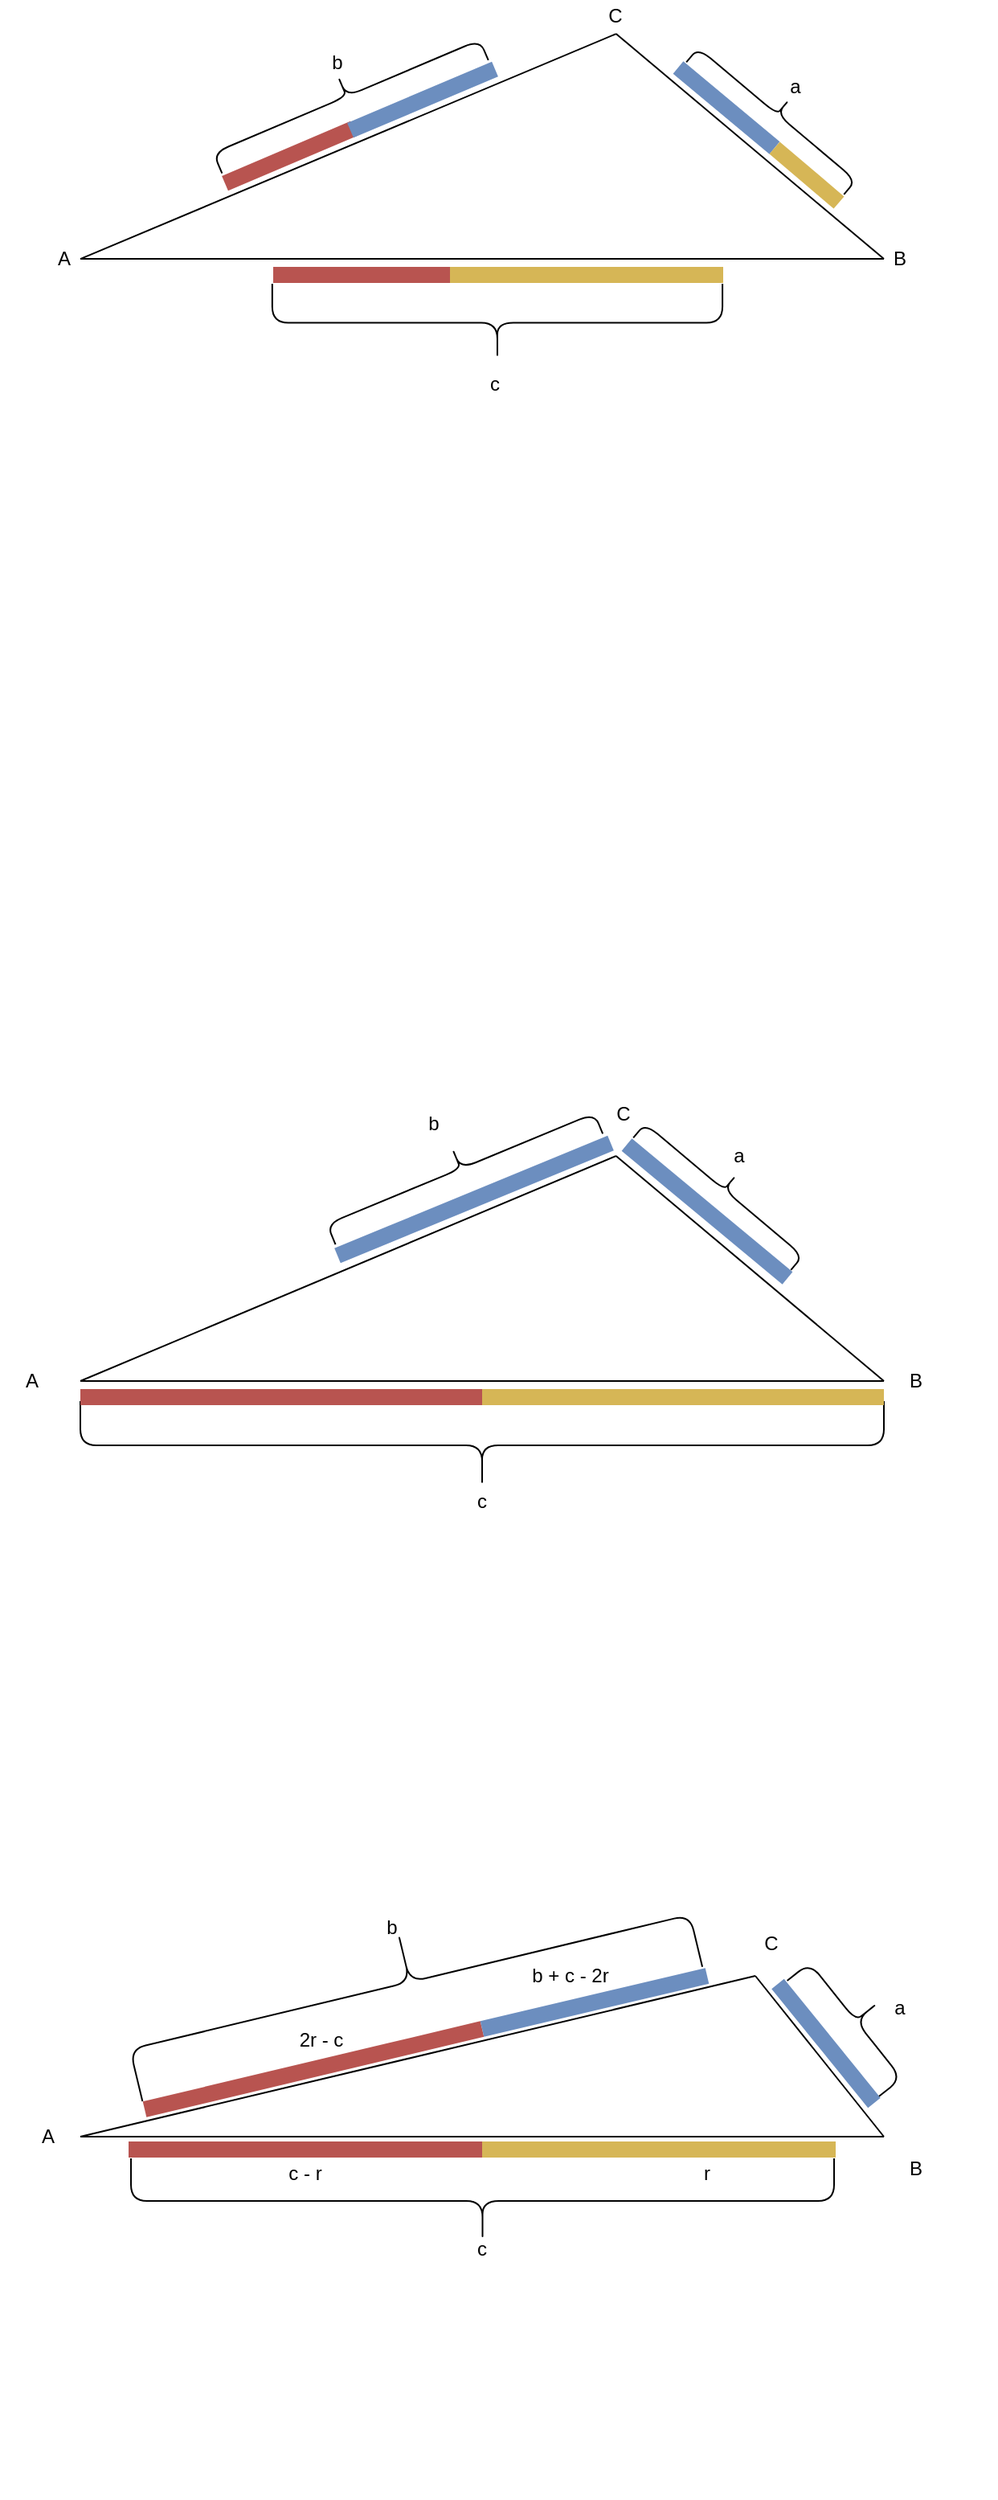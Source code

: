 <mxfile version="13.7.9" type="device"><diagram id="YYBCgSI3xNhpEssQL1d8" name="Page-1"><mxGraphModel dx="1024" dy="1761" grid="1" gridSize="10" guides="1" tooltips="1" connect="1" arrows="1" fold="1" page="1" pageScale="1" pageWidth="827" pageHeight="1169" math="0" shadow="0"><root><mxCell id="0"/><mxCell id="1" parent="0"/><mxCell id="w44dPJF037K8jaaFxGGI-51" value="" style="shape=curlyBracket;whiteSpace=wrap;html=1;rounded=1;rotation=76.5;" vertex="1" parent="1"><mxGeometry x="291.8" y="704.66" width="66.57" height="358.26" as="geometry"/></mxCell><mxCell id="w44dPJF037K8jaaFxGGI-50" value="" style="shape=curlyBracket;whiteSpace=wrap;html=1;rounded=1;rotation=-90;" vertex="1" parent="1"><mxGeometry x="343.75" y="801.25" width="53" height="437.5" as="geometry"/></mxCell><mxCell id="w44dPJF037K8jaaFxGGI-24" value="" style="shape=curlyBracket;whiteSpace=wrap;html=1;rounded=1;rotation=-90;" vertex="1" parent="1"><mxGeometry x="342.5" y="300" width="55" height="500" as="geometry"/></mxCell><mxCell id="w44dPJF037K8jaaFxGGI-6" value="" style="group" vertex="1" connectable="0" parent="1"><mxGeometry x="120" y="370" width="500" height="140" as="geometry"/></mxCell><mxCell id="w44dPJF037K8jaaFxGGI-2" value="" style="endArrow=none;html=1;" edge="1" parent="w44dPJF037K8jaaFxGGI-6"><mxGeometry width="54.348" height="46.667" as="geometry"><mxPoint y="140" as="sourcePoint"/><mxPoint x="333.333" as="targetPoint"/></mxGeometry></mxCell><mxCell id="w44dPJF037K8jaaFxGGI-3" value="" style="endArrow=none;html=1;" edge="1" parent="w44dPJF037K8jaaFxGGI-6"><mxGeometry width="54.348" height="46.667" as="geometry"><mxPoint y="140" as="sourcePoint"/><mxPoint x="500" y="140" as="targetPoint"/></mxGeometry></mxCell><mxCell id="w44dPJF037K8jaaFxGGI-4" value="" style="endArrow=none;html=1;" edge="1" parent="w44dPJF037K8jaaFxGGI-6"><mxGeometry width="54.348" height="46.667" as="geometry"><mxPoint x="333.333" as="sourcePoint"/><mxPoint x="500" y="140" as="targetPoint"/></mxGeometry></mxCell><mxCell id="w44dPJF037K8jaaFxGGI-11" value="" style="endArrow=none;html=1;fillColor=#dae8fc;strokeColor=#6c8ebf;gradientColor=#7ea6e0;strokeWidth=10;" edge="1" parent="w44dPJF037K8jaaFxGGI-6"><mxGeometry width="50" height="50" relative="1" as="geometry"><mxPoint x="160" y="62" as="sourcePoint"/><mxPoint x="330" y="-8" as="targetPoint"/></mxGeometry></mxCell><mxCell id="w44dPJF037K8jaaFxGGI-16" value="" style="endArrow=none;html=1;fillColor=#dae8fc;strokeColor=#6c8ebf;strokeWidth=10;" edge="1" parent="w44dPJF037K8jaaFxGGI-6"><mxGeometry width="50" height="50" relative="1" as="geometry"><mxPoint x="340" y="-7" as="sourcePoint"/><mxPoint x="440" y="76" as="targetPoint"/></mxGeometry></mxCell><mxCell id="w44dPJF037K8jaaFxGGI-54" value="" style="shape=curlyBracket;whiteSpace=wrap;html=1;rounded=1;rotation=130;" vertex="1" parent="w44dPJF037K8jaaFxGGI-6"><mxGeometry x="389" y="-43" width="23" height="128" as="geometry"/></mxCell><mxCell id="w44dPJF037K8jaaFxGGI-9" value="" style="endArrow=none;html=1;fillColor=#f8cecc;strokeColor=#b85450;gradientColor=#ea6b66;strokeWidth=10;" edge="1" parent="1"><mxGeometry width="50" height="50" relative="1" as="geometry"><mxPoint x="120" y="520" as="sourcePoint"/><mxPoint x="370" y="520" as="targetPoint"/></mxGeometry></mxCell><mxCell id="w44dPJF037K8jaaFxGGI-10" value="" style="endArrow=none;html=1;fillColor=#fff2cc;strokeColor=#d6b656;strokeWidth=10;gradientColor=#ffd966;" edge="1" parent="1"><mxGeometry width="50" height="50" relative="1" as="geometry"><mxPoint x="370" y="520" as="sourcePoint"/><mxPoint x="620" y="520" as="targetPoint"/></mxGeometry></mxCell><mxCell id="w44dPJF037K8jaaFxGGI-12" value="" style="group" vertex="1" connectable="0" parent="1"><mxGeometry x="90" y="880" width="600" height="324.35" as="geometry"/></mxCell><mxCell id="w44dPJF037K8jaaFxGGI-13" value="" style="endArrow=none;html=1;" edge="1" parent="w44dPJF037K8jaaFxGGI-12"><mxGeometry width="59.783" height="33.333" as="geometry"><mxPoint x="30" y="100" as="sourcePoint"/><mxPoint x="450" as="targetPoint"/></mxGeometry></mxCell><mxCell id="w44dPJF037K8jaaFxGGI-14" value="" style="endArrow=none;html=1;" edge="1" parent="w44dPJF037K8jaaFxGGI-12"><mxGeometry width="59.783" height="33.333" as="geometry"><mxPoint x="30" y="100" as="sourcePoint"/><mxPoint x="530" y="100" as="targetPoint"/></mxGeometry></mxCell><mxCell id="w44dPJF037K8jaaFxGGI-15" value="" style="endArrow=none;html=1;" edge="1" parent="w44dPJF037K8jaaFxGGI-12"><mxGeometry width="59.783" height="33.333" as="geometry"><mxPoint x="450" as="sourcePoint"/><mxPoint x="530" y="100" as="targetPoint"/></mxGeometry></mxCell><mxCell id="w44dPJF037K8jaaFxGGI-41" value="" style="endArrow=none;html=1;fillColor=#dae8fc;strokeColor=#6c8ebf;strokeWidth=10;" edge="1" parent="w44dPJF037K8jaaFxGGI-12"><mxGeometry width="50" height="50" relative="1" as="geometry"><mxPoint x="464" y="5" as="sourcePoint"/><mxPoint x="524" y="79" as="targetPoint"/></mxGeometry></mxCell><mxCell id="w44dPJF037K8jaaFxGGI-42" value="" style="endArrow=none;html=1;fillColor=#f8cecc;strokeColor=#b85450;gradientColor=#ea6b66;strokeWidth=10;" edge="1" parent="w44dPJF037K8jaaFxGGI-12"><mxGeometry width="50" height="50" relative="1" as="geometry"><mxPoint x="70" y="83" as="sourcePoint"/><mxPoint x="280" y="33" as="targetPoint"/></mxGeometry></mxCell><mxCell id="w44dPJF037K8jaaFxGGI-43" value="" style="endArrow=none;html=1;fillColor=#dae8fc;strokeColor=#6c8ebf;gradientColor=#7ea6e0;strokeWidth=10;" edge="1" parent="w44dPJF037K8jaaFxGGI-12"><mxGeometry width="50" height="50" relative="1" as="geometry"><mxPoint x="280" y="33" as="sourcePoint"/><mxPoint x="420" as="targetPoint"/></mxGeometry></mxCell><mxCell id="w44dPJF037K8jaaFxGGI-46" value="2r - c" style="text;html=1;strokeColor=none;fillColor=none;align=center;verticalAlign=middle;whiteSpace=wrap;rounded=0;" vertex="1" parent="w44dPJF037K8jaaFxGGI-12"><mxGeometry x="160" y="30" width="40" height="20" as="geometry"/></mxCell><mxCell id="w44dPJF037K8jaaFxGGI-36" value="B" style="text;html=1;strokeColor=none;fillColor=none;align=center;verticalAlign=middle;whiteSpace=wrap;rounded=0;" vertex="1" parent="w44dPJF037K8jaaFxGGI-12"><mxGeometry x="530" y="110" width="40" height="20" as="geometry"/></mxCell><mxCell id="w44dPJF037K8jaaFxGGI-31" value="A" style="text;html=1;strokeColor=none;fillColor=none;align=center;verticalAlign=middle;whiteSpace=wrap;rounded=0;" vertex="1" parent="w44dPJF037K8jaaFxGGI-12"><mxGeometry x="-10" y="90" width="40" height="20" as="geometry"/></mxCell><mxCell id="w44dPJF037K8jaaFxGGI-55" value="" style="shape=curlyBracket;whiteSpace=wrap;html=1;rounded=1;rotation=141.5;" vertex="1" parent="w44dPJF037K8jaaFxGGI-12"><mxGeometry x="494.51" y="-18.13" width="35.85" height="91.87" as="geometry"/></mxCell><mxCell id="w44dPJF037K8jaaFxGGI-33" value="a" style="text;html=1;strokeColor=none;fillColor=none;align=center;verticalAlign=middle;whiteSpace=wrap;rounded=0;" vertex="1" parent="w44dPJF037K8jaaFxGGI-12"><mxGeometry x="520" y="10" width="40" height="20" as="geometry"/></mxCell><mxCell id="w44dPJF037K8jaaFxGGI-32" value="c" style="text;html=1;strokeColor=none;fillColor=none;align=center;verticalAlign=middle;whiteSpace=wrap;rounded=0;" vertex="1" parent="w44dPJF037K8jaaFxGGI-12"><mxGeometry x="260" y="160" width="40" height="20" as="geometry"/></mxCell><mxCell id="w44dPJF037K8jaaFxGGI-19" value="b" style="text;html=1;strokeColor=none;fillColor=none;align=center;verticalAlign=middle;whiteSpace=wrap;rounded=0;" vertex="1" parent="1"><mxGeometry x="320" y="340" width="40" height="20" as="geometry"/></mxCell><mxCell id="w44dPJF037K8jaaFxGGI-22" value="c" style="text;html=1;strokeColor=none;fillColor=none;align=center;verticalAlign=middle;whiteSpace=wrap;rounded=0;" vertex="1" parent="1"><mxGeometry x="350" y="575" width="40" height="20" as="geometry"/></mxCell><mxCell id="w44dPJF037K8jaaFxGGI-26" value="A" style="text;html=1;strokeColor=none;fillColor=none;align=center;verticalAlign=middle;whiteSpace=wrap;rounded=0;" vertex="1" parent="1"><mxGeometry x="70" y="500" width="40" height="20" as="geometry"/></mxCell><mxCell id="w44dPJF037K8jaaFxGGI-28" value="B" style="text;html=1;strokeColor=none;fillColor=none;align=center;verticalAlign=middle;whiteSpace=wrap;rounded=0;" vertex="1" parent="1"><mxGeometry x="620" y="500" width="40" height="20" as="geometry"/></mxCell><mxCell id="w44dPJF037K8jaaFxGGI-30" value="C" style="text;html=1;strokeColor=none;fillColor=none;align=center;verticalAlign=middle;whiteSpace=wrap;rounded=0;" vertex="1" parent="1"><mxGeometry x="438" y="334" width="40" height="20" as="geometry"/></mxCell><mxCell id="w44dPJF037K8jaaFxGGI-34" value="b" style="text;html=1;strokeColor=none;fillColor=none;align=center;verticalAlign=middle;whiteSpace=wrap;rounded=0;" vertex="1" parent="1"><mxGeometry x="293.64" y="840" width="40" height="20" as="geometry"/></mxCell><mxCell id="w44dPJF037K8jaaFxGGI-37" value="C" style="text;html=1;strokeColor=none;fillColor=none;align=center;verticalAlign=middle;whiteSpace=wrap;rounded=0;" vertex="1" parent="1"><mxGeometry x="530" y="850" width="40" height="20" as="geometry"/></mxCell><mxCell id="w44dPJF037K8jaaFxGGI-38" value="" style="endArrow=none;html=1;fillColor=#fff2cc;strokeColor=#d6b656;gradientColor=#ffd966;strokeWidth=10;" edge="1" parent="1"><mxGeometry width="50" height="50" relative="1" as="geometry"><mxPoint x="370" y="988" as="sourcePoint"/><mxPoint x="590" y="988" as="targetPoint"/></mxGeometry></mxCell><mxCell id="w44dPJF037K8jaaFxGGI-39" value="" style="endArrow=none;html=1;fillColor=#f8cecc;strokeColor=#b85450;gradientColor=#ea6b66;strokeWidth=10;" edge="1" parent="1"><mxGeometry width="50" height="50" relative="1" as="geometry"><mxPoint x="150" y="988" as="sourcePoint"/><mxPoint x="370" y="988" as="targetPoint"/></mxGeometry></mxCell><mxCell id="w44dPJF037K8jaaFxGGI-44" value="r" style="text;html=1;strokeColor=none;fillColor=none;align=center;verticalAlign=middle;whiteSpace=wrap;rounded=0;" vertex="1" parent="1"><mxGeometry x="490" y="993" width="40" height="20" as="geometry"/></mxCell><mxCell id="w44dPJF037K8jaaFxGGI-45" value="c - r" style="text;html=1;strokeColor=none;fillColor=none;align=center;verticalAlign=middle;whiteSpace=wrap;rounded=0;" vertex="1" parent="1"><mxGeometry x="240" y="993" width="40" height="20" as="geometry"/></mxCell><mxCell id="w44dPJF037K8jaaFxGGI-47" value="b + c - 2r" style="text;html=1;strokeColor=none;fillColor=none;align=center;verticalAlign=middle;whiteSpace=wrap;rounded=0;" vertex="1" parent="1"><mxGeometry x="390" y="870" width="70" height="20" as="geometry"/></mxCell><mxCell id="w44dPJF037K8jaaFxGGI-20" value="a" style="text;html=1;strokeColor=none;fillColor=none;align=center;verticalAlign=middle;whiteSpace=wrap;rounded=0;" vertex="1" parent="1"><mxGeometry x="510" y="360" width="40" height="20" as="geometry"/></mxCell><mxCell id="w44dPJF037K8jaaFxGGI-53" value="" style="shape=curlyBracket;whiteSpace=wrap;html=1;rounded=1;rotation=67.5;" vertex="1" parent="1"><mxGeometry x="342.9" y="287.95" width="27.5" height="180" as="geometry"/></mxCell><mxCell id="w44dPJF037K8jaaFxGGI-56" value="" style="shape=curlyBracket;whiteSpace=wrap;html=1;rounded=1;rotation=-90;" vertex="1" parent="1"><mxGeometry x="355.22" y="-288.28" width="48.52" height="280.14" as="geometry"/></mxCell><mxCell id="w44dPJF037K8jaaFxGGI-57" value="" style="group" vertex="1" connectable="0" parent="1"><mxGeometry x="120" y="-327.95" width="500" height="140" as="geometry"/></mxCell><mxCell id="w44dPJF037K8jaaFxGGI-58" value="" style="endArrow=none;html=1;" edge="1" parent="w44dPJF037K8jaaFxGGI-57"><mxGeometry width="54.348" height="46.667" as="geometry"><mxPoint y="140" as="sourcePoint"/><mxPoint x="333.333" as="targetPoint"/></mxGeometry></mxCell><mxCell id="w44dPJF037K8jaaFxGGI-59" value="" style="endArrow=none;html=1;" edge="1" parent="w44dPJF037K8jaaFxGGI-57"><mxGeometry width="54.348" height="46.667" as="geometry"><mxPoint y="140" as="sourcePoint"/><mxPoint x="500" y="140" as="targetPoint"/></mxGeometry></mxCell><mxCell id="w44dPJF037K8jaaFxGGI-60" value="" style="endArrow=none;html=1;" edge="1" parent="w44dPJF037K8jaaFxGGI-57"><mxGeometry width="54.348" height="46.667" as="geometry"><mxPoint x="333.333" as="sourcePoint"/><mxPoint x="500" y="140" as="targetPoint"/></mxGeometry></mxCell><mxCell id="w44dPJF037K8jaaFxGGI-62" value="" style="endArrow=none;html=1;fillColor=#dae8fc;strokeColor=#6c8ebf;strokeWidth=10;" edge="1" parent="w44dPJF037K8jaaFxGGI-57"><mxGeometry width="50" height="50" relative="1" as="geometry"><mxPoint x="372" y="20.95" as="sourcePoint"/><mxPoint x="432" y="70.95" as="targetPoint"/></mxGeometry></mxCell><mxCell id="w44dPJF037K8jaaFxGGI-63" value="" style="shape=curlyBracket;whiteSpace=wrap;html=1;rounded=1;rotation=130;" vertex="1" parent="w44dPJF037K8jaaFxGGI-57"><mxGeometry x="422" y="-14.05" width="23" height="128" as="geometry"/></mxCell><mxCell id="w44dPJF037K8jaaFxGGI-61" value="" style="endArrow=none;html=1;fillColor=#f8cecc;strokeColor=#b85450;gradientColor=#ea6b66;strokeWidth=10;" edge="1" parent="w44dPJF037K8jaaFxGGI-57"><mxGeometry width="50" height="50" relative="1" as="geometry"><mxPoint x="90" y="93" as="sourcePoint"/><mxPoint x="170" y="58.95" as="targetPoint"/></mxGeometry></mxCell><mxCell id="w44dPJF037K8jaaFxGGI-71" value="" style="shape=curlyBracket;whiteSpace=wrap;html=1;rounded=1;rotation=67;" vertex="1" parent="w44dPJF037K8jaaFxGGI-57"><mxGeometry x="151.9" y="-51.05" width="27.5" height="180" as="geometry"/></mxCell><mxCell id="w44dPJF037K8jaaFxGGI-66" value="b" style="text;html=1;strokeColor=none;fillColor=none;align=center;verticalAlign=middle;whiteSpace=wrap;rounded=0;" vertex="1" parent="w44dPJF037K8jaaFxGGI-57"><mxGeometry x="140" y="7.95" width="40" height="20" as="geometry"/></mxCell><mxCell id="w44dPJF037K8jaaFxGGI-70" value="a" style="text;html=1;strokeColor=none;fillColor=none;align=center;verticalAlign=middle;whiteSpace=wrap;rounded=0;" vertex="1" parent="w44dPJF037K8jaaFxGGI-57"><mxGeometry x="425" y="22.95" width="40" height="20" as="geometry"/></mxCell><mxCell id="w44dPJF037K8jaaFxGGI-74" value="" style="endArrow=none;html=1;fillColor=#dae8fc;strokeColor=#6c8ebf;gradientColor=#7ea6e0;strokeWidth=10;" edge="1" parent="w44dPJF037K8jaaFxGGI-57"><mxGeometry width="50" height="50" relative="1" as="geometry"><mxPoint x="168" y="60" as="sourcePoint"/><mxPoint x="258" y="21.95" as="targetPoint"/></mxGeometry></mxCell><mxCell id="w44dPJF037K8jaaFxGGI-75" value="" style="endArrow=none;html=1;fillColor=#fff2cc;strokeColor=#d6b656;strokeWidth=10;gradientColor=#ffd966;" edge="1" parent="w44dPJF037K8jaaFxGGI-57"><mxGeometry width="50" height="50" relative="1" as="geometry"><mxPoint x="432" y="70.95" as="sourcePoint"/><mxPoint x="472" y="104.95" as="targetPoint"/></mxGeometry></mxCell><mxCell id="w44dPJF037K8jaaFxGGI-64" value="" style="endArrow=none;html=1;fillColor=#f8cecc;strokeColor=#b85450;gradientColor=#ea6b66;strokeWidth=10;" edge="1" parent="1"><mxGeometry width="50" height="50" relative="1" as="geometry"><mxPoint x="240" y="-178" as="sourcePoint"/><mxPoint x="350" y="-178" as="targetPoint"/></mxGeometry></mxCell><mxCell id="w44dPJF037K8jaaFxGGI-65" value="" style="endArrow=none;html=1;fillColor=#fff2cc;strokeColor=#d6b656;strokeWidth=10;gradientColor=#ffd966;" edge="1" parent="1"><mxGeometry width="50" height="50" relative="1" as="geometry"><mxPoint x="350" y="-178" as="sourcePoint"/><mxPoint x="520" y="-177.95" as="targetPoint"/></mxGeometry></mxCell><mxCell id="w44dPJF037K8jaaFxGGI-67" value="A" style="text;html=1;strokeColor=none;fillColor=none;align=center;verticalAlign=middle;whiteSpace=wrap;rounded=0;" vertex="1" parent="1"><mxGeometry x="90" y="-197.95" width="40" height="20" as="geometry"/></mxCell><mxCell id="w44dPJF037K8jaaFxGGI-68" value="B" style="text;html=1;strokeColor=none;fillColor=none;align=center;verticalAlign=middle;whiteSpace=wrap;rounded=0;" vertex="1" parent="1"><mxGeometry x="610" y="-197.95" width="40" height="20" as="geometry"/></mxCell><mxCell id="w44dPJF037K8jaaFxGGI-69" value="C" style="text;html=1;strokeColor=none;fillColor=none;align=center;verticalAlign=middle;whiteSpace=wrap;rounded=0;" vertex="1" parent="1"><mxGeometry x="433" y="-348.95" width="40" height="20" as="geometry"/></mxCell><mxCell id="w44dPJF037K8jaaFxGGI-73" value="c" style="text;html=1;strokeColor=none;fillColor=none;align=center;verticalAlign=middle;whiteSpace=wrap;rounded=0;" vertex="1" parent="1"><mxGeometry x="357.5" y="-120" width="40" height="20" as="geometry"/></mxCell></root></mxGraphModel></diagram></mxfile>